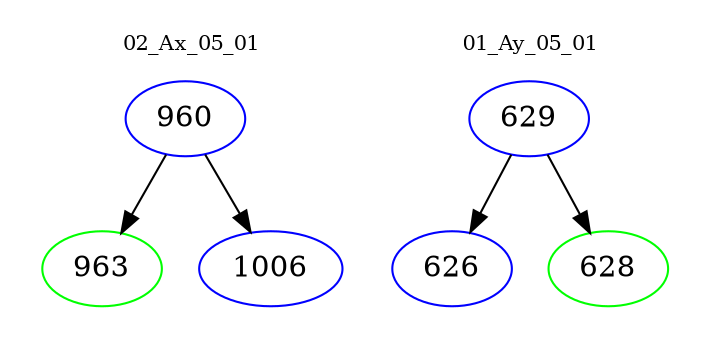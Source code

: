 digraph{
subgraph cluster_0 {
color = white
label = "02_Ax_05_01";
fontsize=10;
T0_960 [label="960", color="blue"]
T0_960 -> T0_963 [color="black"]
T0_963 [label="963", color="green"]
T0_960 -> T0_1006 [color="black"]
T0_1006 [label="1006", color="blue"]
}
subgraph cluster_1 {
color = white
label = "01_Ay_05_01";
fontsize=10;
T1_629 [label="629", color="blue"]
T1_629 -> T1_626 [color="black"]
T1_626 [label="626", color="blue"]
T1_629 -> T1_628 [color="black"]
T1_628 [label="628", color="green"]
}
}
